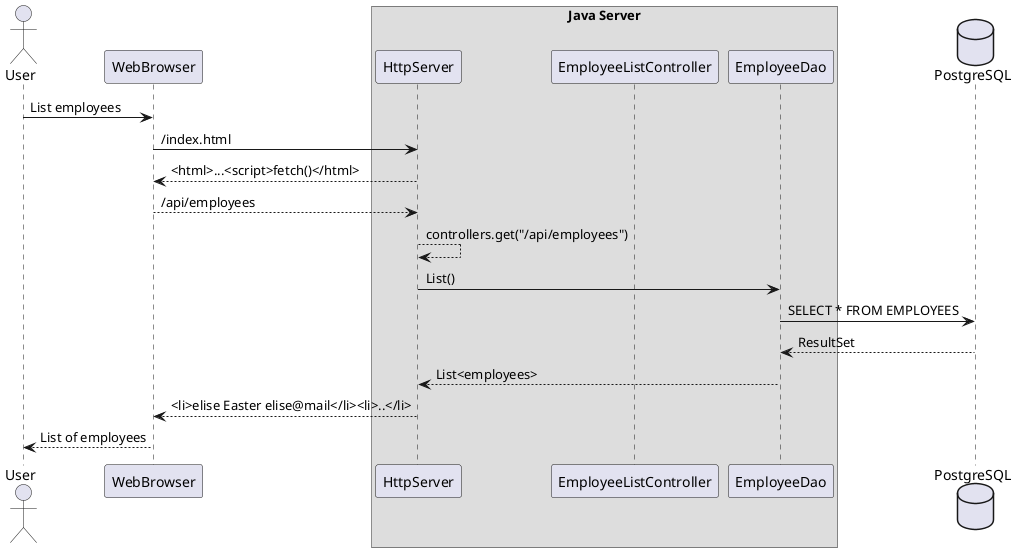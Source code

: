 @startuml

actor User
participant WebBrowser

box Java Server
    participant HttpServer
    participant EmployeeListController
    participant EmployeeDao
end box

database PostgreSQL

User -> WebBrowser: List employees
WebBrowser -> HttpServer: /index.html
WebBrowser <-- HttpServer: <html>...<script>fetch()</html>
WebBrowser --> HttpServer: /api/employees
HttpServer --> HttpServer: controllers.get("/api/employees")
HttpServer -> EmployeeDao: List()
EmployeeDao -> PostgreSQL: SELECT * FROM EMPLOYEES
EmployeeDao <-- PostgreSQL: ResultSet
HttpServer <-- EmployeeDao: List<employees>
WebBrowser <-- HttpServer: <li>elise Easter elise@mail</li><li>..</li>
User <-- WebBrowser: List of employees

@enduml